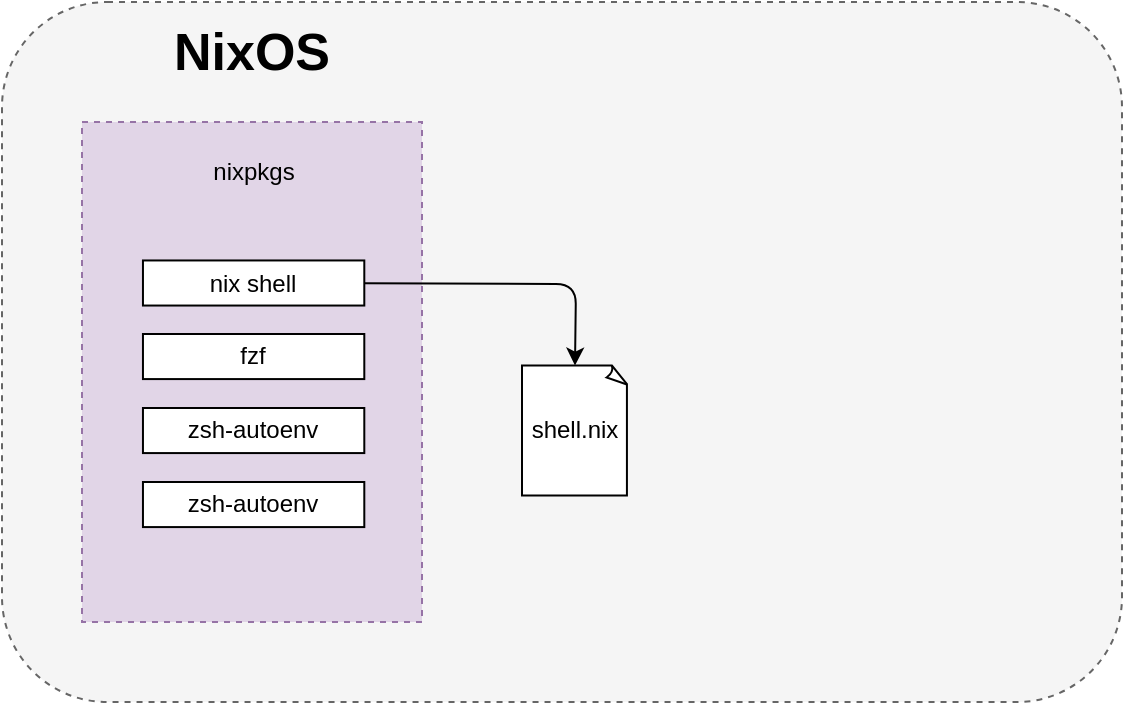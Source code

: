 <mxfile>
    <diagram id="rIAVPHAibQD52vb0EsZ-" name="Page-1">
        <mxGraphModel dx="933" dy="662" grid="1" gridSize="10" guides="1" tooltips="1" connect="1" arrows="1" fold="1" page="1" pageScale="0.75" pageWidth="1100" pageHeight="850" math="0" shadow="0">
            <root>
                <mxCell id="0"/>
                <mxCell id="1" parent="0"/>
                <mxCell id="49" value="" style="rounded=1;whiteSpace=wrap;html=1;dashed=1;fillColor=#f5f5f5;fontColor=#333333;strokeColor=#666666;" vertex="1" parent="1">
                    <mxGeometry x="120" y="160" width="560" height="350" as="geometry"/>
                </mxCell>
                <mxCell id="41" value="" style="group;rounded=1;" vertex="1" connectable="0" parent="1">
                    <mxGeometry x="160" y="220" width="170" height="250" as="geometry"/>
                </mxCell>
                <mxCell id="3" value="" style="rounded=0;whiteSpace=wrap;html=1;fillColor=#e1d5e7;strokeColor=#9673a6;dashed=1;" vertex="1" parent="41">
                    <mxGeometry width="170" height="250" as="geometry"/>
                </mxCell>
                <mxCell id="17" value="nixpkgs" style="text;html=1;strokeColor=none;fillColor=none;align=center;verticalAlign=middle;whiteSpace=wrap;rounded=0;" vertex="1" parent="41">
                    <mxGeometry x="1.627" width="168.373" height="49.037" as="geometry"/>
                </mxCell>
                <mxCell id="12" value="nix shell" style="rounded=0;whiteSpace=wrap;html=1;" vertex="1" parent="41">
                    <mxGeometry x="30.48" y="69.23" width="110.67" height="22.54" as="geometry"/>
                </mxCell>
                <mxCell id="23" value="fzf" style="rounded=0;whiteSpace=wrap;html=1;" vertex="1" parent="41">
                    <mxGeometry x="30.48" y="106" width="110.67" height="22.54" as="geometry"/>
                </mxCell>
                <mxCell id="24" value="zsh-autoenv" style="rounded=0;whiteSpace=wrap;html=1;" vertex="1" parent="41">
                    <mxGeometry x="30.48" y="143" width="110.67" height="22.54" as="geometry"/>
                </mxCell>
                <mxCell id="25" value="zsh-autoenv" style="rounded=0;whiteSpace=wrap;html=1;" vertex="1" parent="41">
                    <mxGeometry x="30.48" y="180.0" width="110.67" height="22.54" as="geometry"/>
                </mxCell>
                <mxCell id="8" value="shell.nix" style="whiteSpace=wrap;html=1;shape=mxgraph.basic.document" vertex="1" parent="1">
                    <mxGeometry x="380" y="341.77" width="53" height="65" as="geometry"/>
                </mxCell>
                <mxCell id="44" style="edgeStyle=none;html=1;entryX=0.5;entryY=0;entryDx=0;entryDy=0;entryPerimeter=0;" edge="1" parent="1" source="12" target="8">
                    <mxGeometry relative="1" as="geometry">
                        <Array as="points">
                            <mxPoint x="407" y="301"/>
                        </Array>
                    </mxGeometry>
                </mxCell>
                <mxCell id="50" value="NixOS" style="text;html=1;strokeColor=none;fillColor=none;align=center;verticalAlign=middle;whiteSpace=wrap;rounded=0;dashed=1;fontStyle=1;fontSize=26;" vertex="1" parent="1">
                    <mxGeometry x="215" y="170" width="60" height="30" as="geometry"/>
                </mxCell>
            </root>
        </mxGraphModel>
    </diagram>
</mxfile>